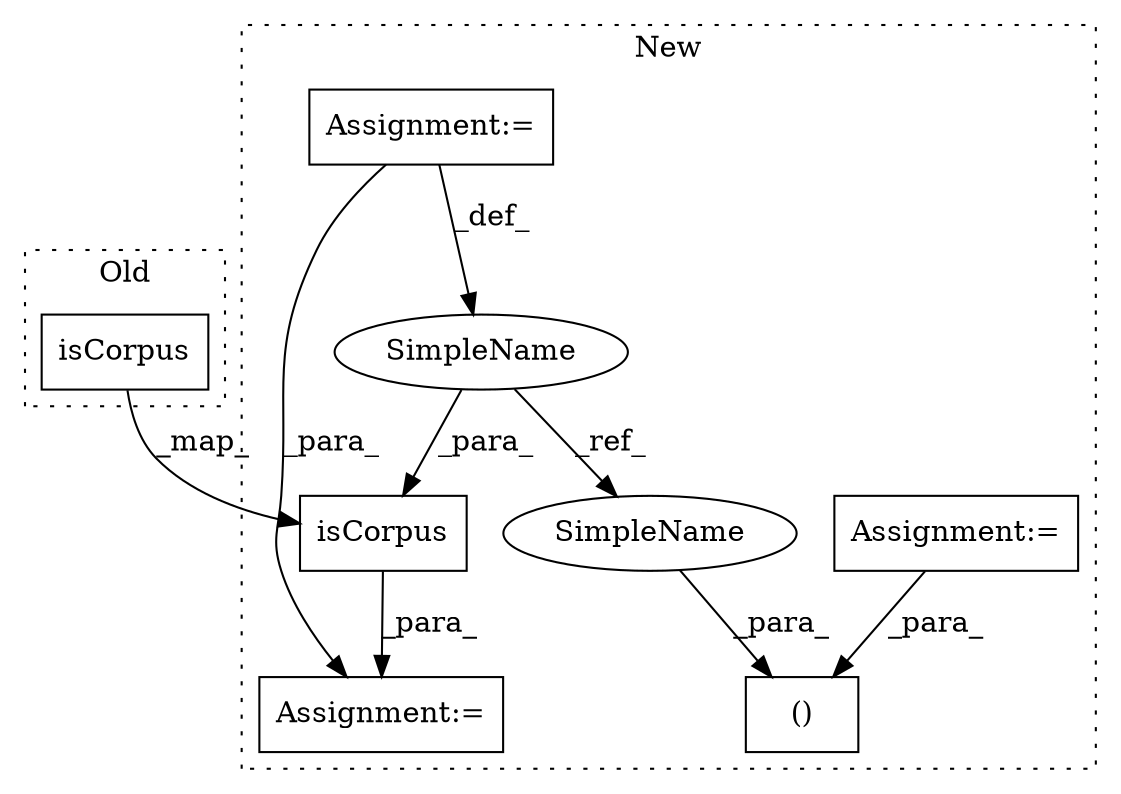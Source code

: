 digraph G {
subgraph cluster0 {
1 [label="isCorpus" a="32" s="1742,1754" l="9,1" shape="box"];
label = "Old";
style="dotted";
}
subgraph cluster1 {
2 [label="isCorpus" a="32" s="1802,1814" l="9,1" shape="box"];
3 [label="SimpleName" a="42" s="1755" l="3" shape="ellipse"];
4 [label="()" a="106" s="1769" l="25" shape="box"];
5 [label="Assignment:=" a="7" s="1720" l="9" shape="box"];
6 [label="Assignment:=" a="7" s="1755" l="3" shape="box"];
7 [label="Assignment:=" a="7" s="1794" l="2" shape="box"];
8 [label="SimpleName" a="42" s="1791" l="3" shape="ellipse"];
label = "New";
style="dotted";
}
1 -> 2 [label="_map_"];
2 -> 7 [label="_para_"];
3 -> 2 [label="_para_"];
3 -> 8 [label="_ref_"];
5 -> 4 [label="_para_"];
6 -> 3 [label="_def_"];
6 -> 7 [label="_para_"];
8 -> 4 [label="_para_"];
}